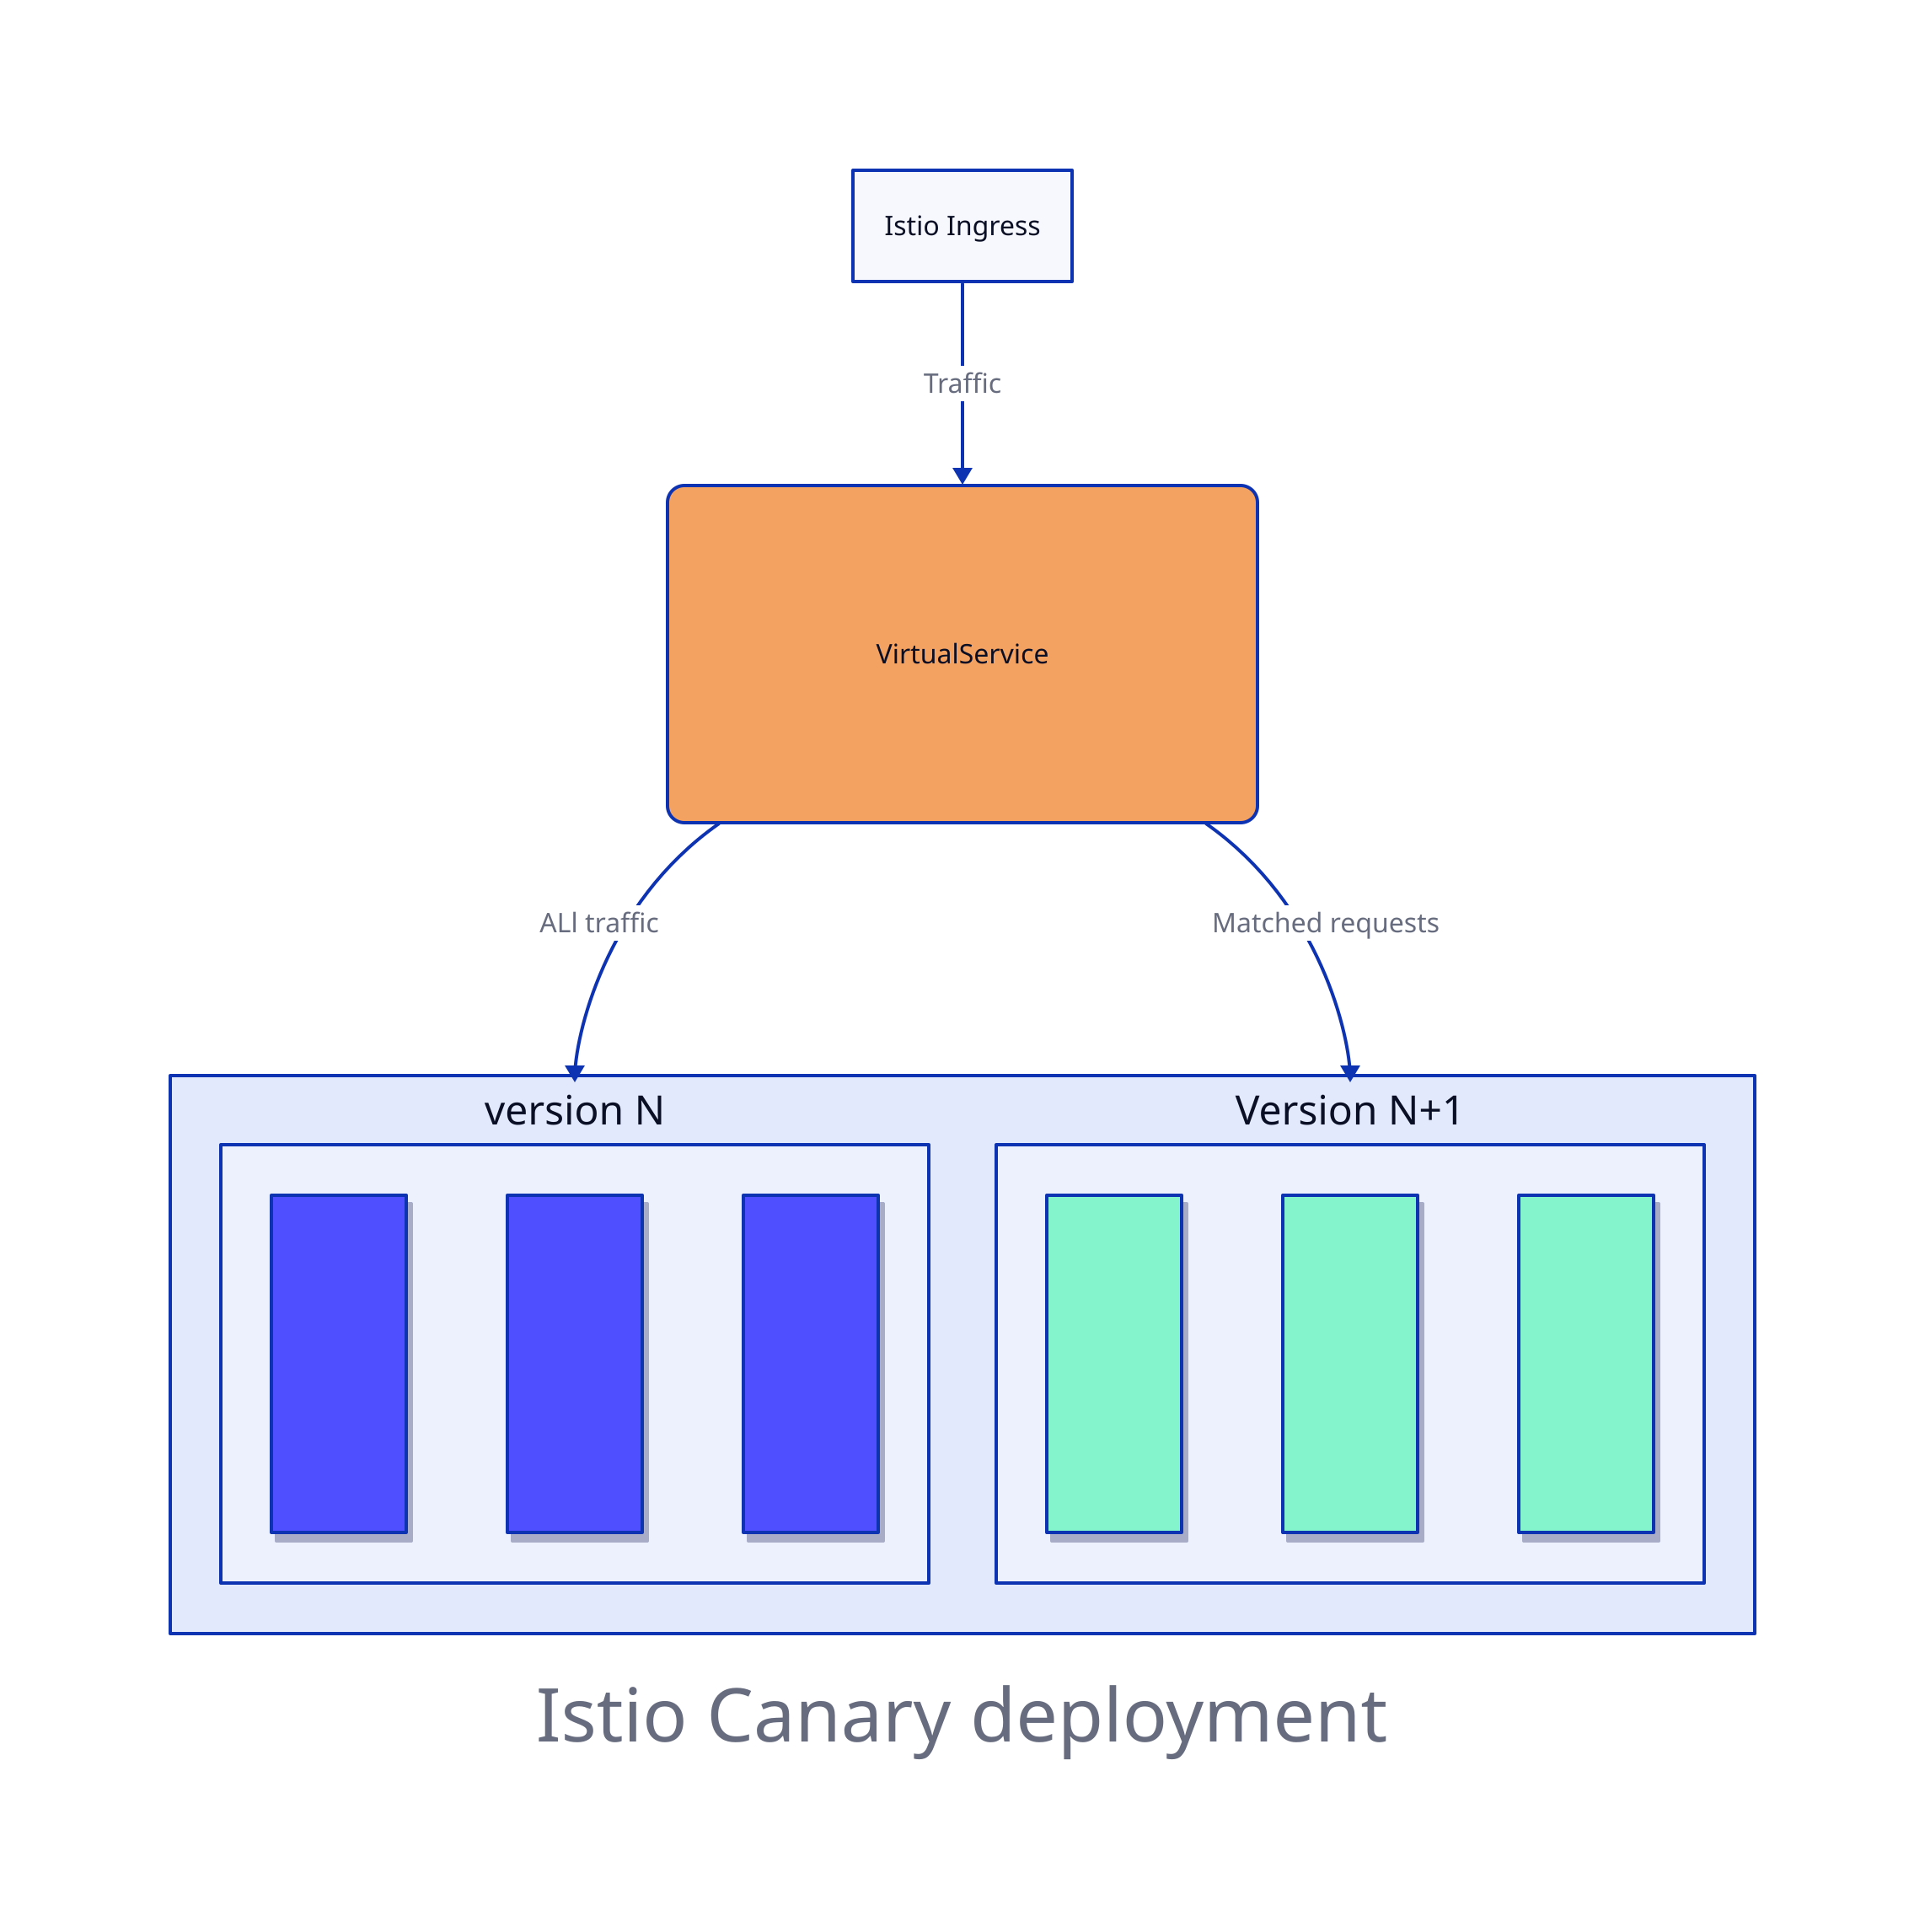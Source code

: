 app: "" {
  state0: "version N" {
    blue01
    blue02
    blue03
  }
  state1: "Version N+1" {
    green31
    green32
    green33
  }
}

ig: Istio Ingress
ig -> router: Traffic

router

router -> app.state0: ALl traffic
router -> app.state1: Matched requests

title: Istio Canary deployment {
  shape: text
  near: bottom-center
  style: {
    font-size: 44
    italic: true
  }
}

classes: {
  blue: {
    label: ""
    shape: rectangle
    width: 80
    height: 200
    style: {
      shadow: true
      fill: "#4f4fff"
    }
  }
  green: {
    label: ""
    shape: rectangle
    width: 80
    height: 200
    style: {
      shadow: true
      fill: "#84f4cd"
    }
  }
  router: {
    label: "VirtualService"
    shape: rectangle
    width: 350
    height: 200
    style: {
      fill: "#f4a261"
      border-radius: 10
      3d: false
    }
  }
}

app.state0.blue01.class: blue
app.state0.blue02.class: blue
app.state0.blue03.class: blue

app.state1.green31.class: green
app.state1.green32.class: green
app.state1.green33.class: green

router.class: router

